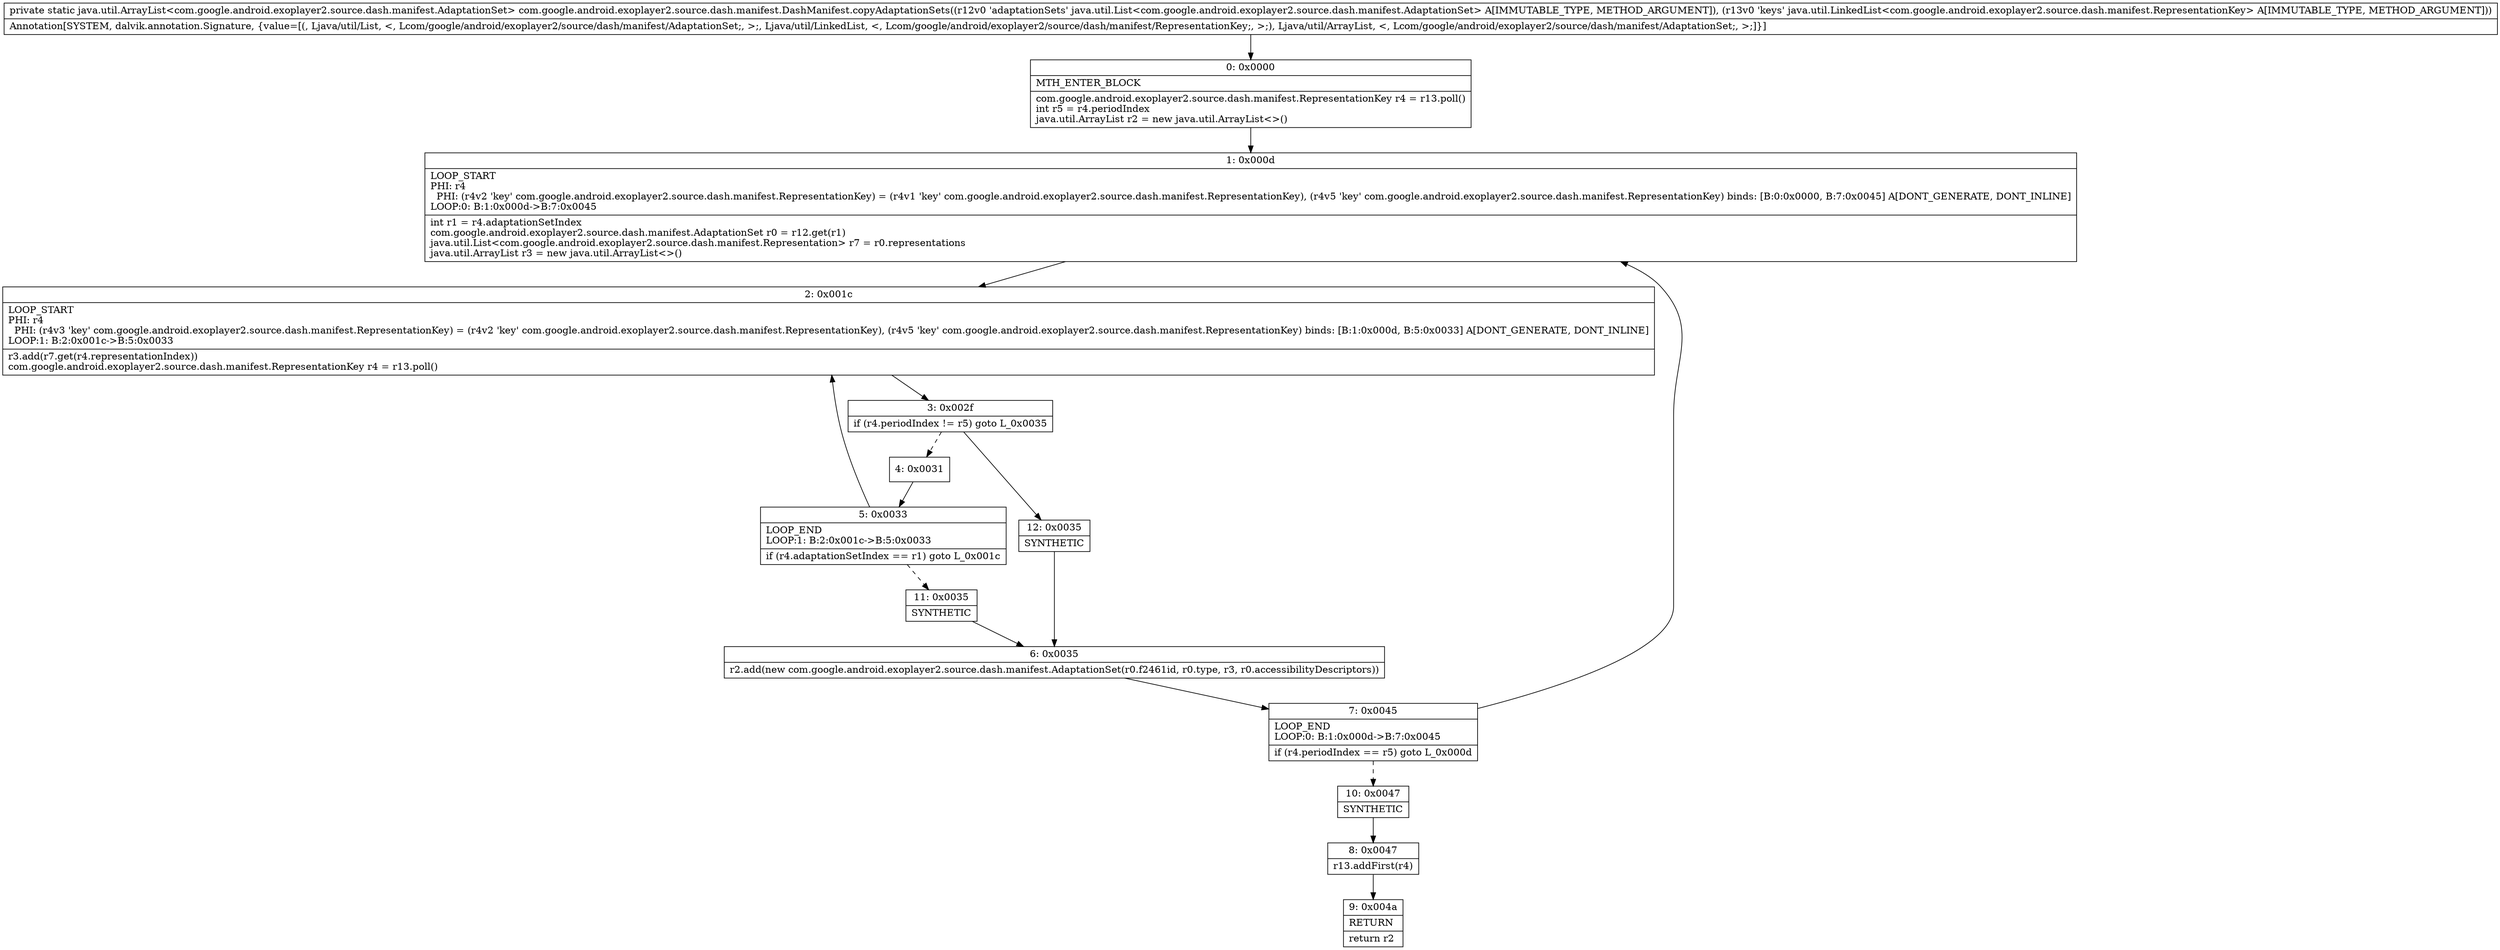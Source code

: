 digraph "CFG forcom.google.android.exoplayer2.source.dash.manifest.DashManifest.copyAdaptationSets(Ljava\/util\/List;Ljava\/util\/LinkedList;)Ljava\/util\/ArrayList;" {
Node_0 [shape=record,label="{0\:\ 0x0000|MTH_ENTER_BLOCK\l|com.google.android.exoplayer2.source.dash.manifest.RepresentationKey r4 = r13.poll()\lint r5 = r4.periodIndex\ljava.util.ArrayList r2 = new java.util.ArrayList\<\>()\l}"];
Node_1 [shape=record,label="{1\:\ 0x000d|LOOP_START\lPHI: r4 \l  PHI: (r4v2 'key' com.google.android.exoplayer2.source.dash.manifest.RepresentationKey) = (r4v1 'key' com.google.android.exoplayer2.source.dash.manifest.RepresentationKey), (r4v5 'key' com.google.android.exoplayer2.source.dash.manifest.RepresentationKey) binds: [B:0:0x0000, B:7:0x0045] A[DONT_GENERATE, DONT_INLINE]\lLOOP:0: B:1:0x000d\-\>B:7:0x0045\l|int r1 = r4.adaptationSetIndex\lcom.google.android.exoplayer2.source.dash.manifest.AdaptationSet r0 = r12.get(r1)\ljava.util.List\<com.google.android.exoplayer2.source.dash.manifest.Representation\> r7 = r0.representations\ljava.util.ArrayList r3 = new java.util.ArrayList\<\>()\l}"];
Node_2 [shape=record,label="{2\:\ 0x001c|LOOP_START\lPHI: r4 \l  PHI: (r4v3 'key' com.google.android.exoplayer2.source.dash.manifest.RepresentationKey) = (r4v2 'key' com.google.android.exoplayer2.source.dash.manifest.RepresentationKey), (r4v5 'key' com.google.android.exoplayer2.source.dash.manifest.RepresentationKey) binds: [B:1:0x000d, B:5:0x0033] A[DONT_GENERATE, DONT_INLINE]\lLOOP:1: B:2:0x001c\-\>B:5:0x0033\l|r3.add(r7.get(r4.representationIndex))\lcom.google.android.exoplayer2.source.dash.manifest.RepresentationKey r4 = r13.poll()\l}"];
Node_3 [shape=record,label="{3\:\ 0x002f|if (r4.periodIndex != r5) goto L_0x0035\l}"];
Node_4 [shape=record,label="{4\:\ 0x0031}"];
Node_5 [shape=record,label="{5\:\ 0x0033|LOOP_END\lLOOP:1: B:2:0x001c\-\>B:5:0x0033\l|if (r4.adaptationSetIndex == r1) goto L_0x001c\l}"];
Node_6 [shape=record,label="{6\:\ 0x0035|r2.add(new com.google.android.exoplayer2.source.dash.manifest.AdaptationSet(r0.f2461id, r0.type, r3, r0.accessibilityDescriptors))\l}"];
Node_7 [shape=record,label="{7\:\ 0x0045|LOOP_END\lLOOP:0: B:1:0x000d\-\>B:7:0x0045\l|if (r4.periodIndex == r5) goto L_0x000d\l}"];
Node_8 [shape=record,label="{8\:\ 0x0047|r13.addFirst(r4)\l}"];
Node_9 [shape=record,label="{9\:\ 0x004a|RETURN\l|return r2\l}"];
Node_10 [shape=record,label="{10\:\ 0x0047|SYNTHETIC\l}"];
Node_11 [shape=record,label="{11\:\ 0x0035|SYNTHETIC\l}"];
Node_12 [shape=record,label="{12\:\ 0x0035|SYNTHETIC\l}"];
MethodNode[shape=record,label="{private static java.util.ArrayList\<com.google.android.exoplayer2.source.dash.manifest.AdaptationSet\> com.google.android.exoplayer2.source.dash.manifest.DashManifest.copyAdaptationSets((r12v0 'adaptationSets' java.util.List\<com.google.android.exoplayer2.source.dash.manifest.AdaptationSet\> A[IMMUTABLE_TYPE, METHOD_ARGUMENT]), (r13v0 'keys' java.util.LinkedList\<com.google.android.exoplayer2.source.dash.manifest.RepresentationKey\> A[IMMUTABLE_TYPE, METHOD_ARGUMENT]))  | Annotation[SYSTEM, dalvik.annotation.Signature, \{value=[(, Ljava\/util\/List, \<, Lcom\/google\/android\/exoplayer2\/source\/dash\/manifest\/AdaptationSet;, \>;, Ljava\/util\/LinkedList, \<, Lcom\/google\/android\/exoplayer2\/source\/dash\/manifest\/RepresentationKey;, \>;), Ljava\/util\/ArrayList, \<, Lcom\/google\/android\/exoplayer2\/source\/dash\/manifest\/AdaptationSet;, \>;]\}]\l}"];
MethodNode -> Node_0;
Node_0 -> Node_1;
Node_1 -> Node_2;
Node_2 -> Node_3;
Node_3 -> Node_4[style=dashed];
Node_3 -> Node_12;
Node_4 -> Node_5;
Node_5 -> Node_2;
Node_5 -> Node_11[style=dashed];
Node_6 -> Node_7;
Node_7 -> Node_1;
Node_7 -> Node_10[style=dashed];
Node_8 -> Node_9;
Node_10 -> Node_8;
Node_11 -> Node_6;
Node_12 -> Node_6;
}

